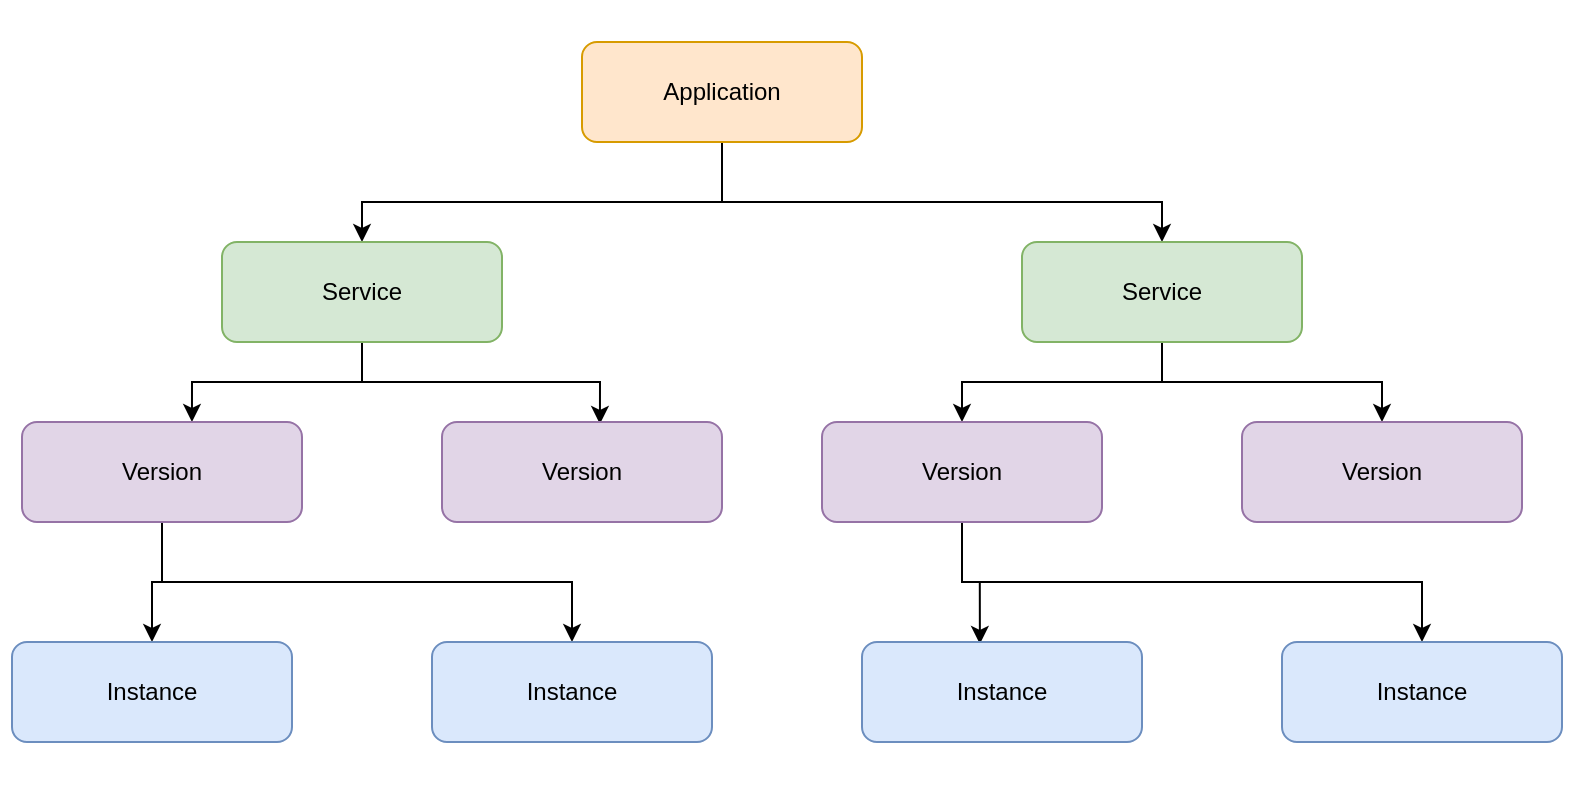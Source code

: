 <mxfile version="13.6.2" type="device"><diagram id="n1vC2ms7MVi80msPJtb5" name="Page-1"><mxGraphModel dx="1106" dy="835" grid="1" gridSize="10" guides="1" tooltips="1" connect="1" arrows="1" fold="1" page="1" pageScale="1" pageWidth="827" pageHeight="1169" math="0" shadow="0"><root><mxCell id="0"/><mxCell id="1" parent="0"/><mxCell id="Pa_U6l0PrrlU8tWihL5D-24" value="" style="rounded=0;whiteSpace=wrap;html=1;strokeColor=#FFFFFF;" vertex="1" parent="1"><mxGeometry x="30" y="100" width="790" height="400" as="geometry"/></mxCell><mxCell id="Pa_U6l0PrrlU8tWihL5D-13" style="edgeStyle=orthogonalEdgeStyle;rounded=0;orthogonalLoop=1;jettySize=auto;html=1;entryX=0.5;entryY=0;entryDx=0;entryDy=0;" edge="1" parent="1" target="Pa_U6l0PrrlU8tWihL5D-2"><mxGeometry relative="1" as="geometry"><mxPoint x="390" y="170" as="sourcePoint"/><Array as="points"><mxPoint x="390" y="200"/><mxPoint x="210" y="200"/></Array></mxGeometry></mxCell><mxCell id="Pa_U6l0PrrlU8tWihL5D-14" style="edgeStyle=orthogonalEdgeStyle;rounded=0;orthogonalLoop=1;jettySize=auto;html=1;entryX=0.5;entryY=0;entryDx=0;entryDy=0;exitX=0.5;exitY=1;exitDx=0;exitDy=0;" edge="1" parent="1" source="Pa_U6l0PrrlU8tWihL5D-1" target="Pa_U6l0PrrlU8tWihL5D-6"><mxGeometry relative="1" as="geometry"><Array as="points"><mxPoint x="390" y="200"/><mxPoint x="610" y="200"/></Array></mxGeometry></mxCell><mxCell id="Pa_U6l0PrrlU8tWihL5D-1" value="Application" style="rounded=1;whiteSpace=wrap;html=1;fillColor=#ffe6cc;strokeColor=#d79b00;" vertex="1" parent="1"><mxGeometry x="320" y="120" width="140" height="50" as="geometry"/></mxCell><mxCell id="Pa_U6l0PrrlU8tWihL5D-15" style="edgeStyle=orthogonalEdgeStyle;rounded=0;orthogonalLoop=1;jettySize=auto;html=1;entryX=0.607;entryY=0;entryDx=0;entryDy=0;entryPerimeter=0;" edge="1" parent="1" source="Pa_U6l0PrrlU8tWihL5D-2" target="Pa_U6l0PrrlU8tWihL5D-4"><mxGeometry relative="1" as="geometry"/></mxCell><mxCell id="Pa_U6l0PrrlU8tWihL5D-16" style="edgeStyle=orthogonalEdgeStyle;rounded=0;orthogonalLoop=1;jettySize=auto;html=1;entryX=0.564;entryY=0.02;entryDx=0;entryDy=0;entryPerimeter=0;" edge="1" parent="1" source="Pa_U6l0PrrlU8tWihL5D-2" target="Pa_U6l0PrrlU8tWihL5D-5"><mxGeometry relative="1" as="geometry"/></mxCell><mxCell id="Pa_U6l0PrrlU8tWihL5D-2" value="Service" style="rounded=1;whiteSpace=wrap;html=1;fillColor=#d5e8d4;strokeColor=#82b366;" vertex="1" parent="1"><mxGeometry x="140" y="220" width="140" height="50" as="geometry"/></mxCell><mxCell id="Pa_U6l0PrrlU8tWihL5D-19" style="edgeStyle=orthogonalEdgeStyle;rounded=0;orthogonalLoop=1;jettySize=auto;html=1;entryX=0.5;entryY=0;entryDx=0;entryDy=0;" edge="1" parent="1" source="Pa_U6l0PrrlU8tWihL5D-4" target="Pa_U6l0PrrlU8tWihL5D-9"><mxGeometry relative="1" as="geometry"/></mxCell><mxCell id="Pa_U6l0PrrlU8tWihL5D-20" style="edgeStyle=orthogonalEdgeStyle;rounded=0;orthogonalLoop=1;jettySize=auto;html=1;" edge="1" parent="1" source="Pa_U6l0PrrlU8tWihL5D-4" target="Pa_U6l0PrrlU8tWihL5D-10"><mxGeometry relative="1" as="geometry"><Array as="points"><mxPoint x="110" y="390"/><mxPoint x="315" y="390"/></Array></mxGeometry></mxCell><mxCell id="Pa_U6l0PrrlU8tWihL5D-4" value="Version" style="rounded=1;whiteSpace=wrap;html=1;fillColor=#e1d5e7;strokeColor=#9673a6;" vertex="1" parent="1"><mxGeometry x="40" y="310" width="140" height="50" as="geometry"/></mxCell><mxCell id="Pa_U6l0PrrlU8tWihL5D-5" value="Version" style="rounded=1;whiteSpace=wrap;html=1;fillColor=#e1d5e7;strokeColor=#9673a6;" vertex="1" parent="1"><mxGeometry x="250" y="310" width="140" height="50" as="geometry"/></mxCell><mxCell id="Pa_U6l0PrrlU8tWihL5D-17" style="edgeStyle=orthogonalEdgeStyle;rounded=0;orthogonalLoop=1;jettySize=auto;html=1;entryX=0.5;entryY=0;entryDx=0;entryDy=0;" edge="1" parent="1" source="Pa_U6l0PrrlU8tWihL5D-6" target="Pa_U6l0PrrlU8tWihL5D-7"><mxGeometry relative="1" as="geometry"/></mxCell><mxCell id="Pa_U6l0PrrlU8tWihL5D-18" style="edgeStyle=orthogonalEdgeStyle;rounded=0;orthogonalLoop=1;jettySize=auto;html=1;entryX=0.5;entryY=0;entryDx=0;entryDy=0;" edge="1" parent="1" source="Pa_U6l0PrrlU8tWihL5D-6" target="Pa_U6l0PrrlU8tWihL5D-8"><mxGeometry relative="1" as="geometry"/></mxCell><mxCell id="Pa_U6l0PrrlU8tWihL5D-6" value="Service" style="rounded=1;whiteSpace=wrap;html=1;fillColor=#d5e8d4;strokeColor=#82b366;" vertex="1" parent="1"><mxGeometry x="540" y="220" width="140" height="50" as="geometry"/></mxCell><mxCell id="Pa_U6l0PrrlU8tWihL5D-21" style="edgeStyle=orthogonalEdgeStyle;rounded=0;orthogonalLoop=1;jettySize=auto;html=1;entryX=0.421;entryY=0.02;entryDx=0;entryDy=0;entryPerimeter=0;" edge="1" parent="1" source="Pa_U6l0PrrlU8tWihL5D-7" target="Pa_U6l0PrrlU8tWihL5D-11"><mxGeometry relative="1" as="geometry"/></mxCell><mxCell id="Pa_U6l0PrrlU8tWihL5D-22" style="edgeStyle=orthogonalEdgeStyle;rounded=0;orthogonalLoop=1;jettySize=auto;html=1;" edge="1" parent="1" source="Pa_U6l0PrrlU8tWihL5D-7" target="Pa_U6l0PrrlU8tWihL5D-12"><mxGeometry relative="1" as="geometry"><Array as="points"><mxPoint x="510" y="390"/><mxPoint x="740" y="390"/></Array></mxGeometry></mxCell><mxCell id="Pa_U6l0PrrlU8tWihL5D-7" value="Version" style="rounded=1;whiteSpace=wrap;html=1;fillColor=#e1d5e7;strokeColor=#9673a6;" vertex="1" parent="1"><mxGeometry x="440" y="310" width="140" height="50" as="geometry"/></mxCell><mxCell id="Pa_U6l0PrrlU8tWihL5D-8" value="Version" style="rounded=1;whiteSpace=wrap;html=1;fillColor=#e1d5e7;strokeColor=#9673a6;" vertex="1" parent="1"><mxGeometry x="650" y="310" width="140" height="50" as="geometry"/></mxCell><mxCell id="Pa_U6l0PrrlU8tWihL5D-9" value="Instance" style="rounded=1;whiteSpace=wrap;html=1;fillColor=#dae8fc;strokeColor=#6c8ebf;" vertex="1" parent="1"><mxGeometry x="35" y="420" width="140" height="50" as="geometry"/></mxCell><mxCell id="Pa_U6l0PrrlU8tWihL5D-10" value="Instance" style="rounded=1;whiteSpace=wrap;html=1;fillColor=#dae8fc;strokeColor=#6c8ebf;" vertex="1" parent="1"><mxGeometry x="245" y="420" width="140" height="50" as="geometry"/></mxCell><mxCell id="Pa_U6l0PrrlU8tWihL5D-11" value="Instance" style="rounded=1;whiteSpace=wrap;html=1;fillColor=#dae8fc;strokeColor=#6c8ebf;" vertex="1" parent="1"><mxGeometry x="460" y="420" width="140" height="50" as="geometry"/></mxCell><mxCell id="Pa_U6l0PrrlU8tWihL5D-12" value="Instance" style="rounded=1;whiteSpace=wrap;html=1;fillColor=#dae8fc;strokeColor=#6c8ebf;" vertex="1" parent="1"><mxGeometry x="670" y="420" width="140" height="50" as="geometry"/></mxCell></root></mxGraphModel></diagram></mxfile>